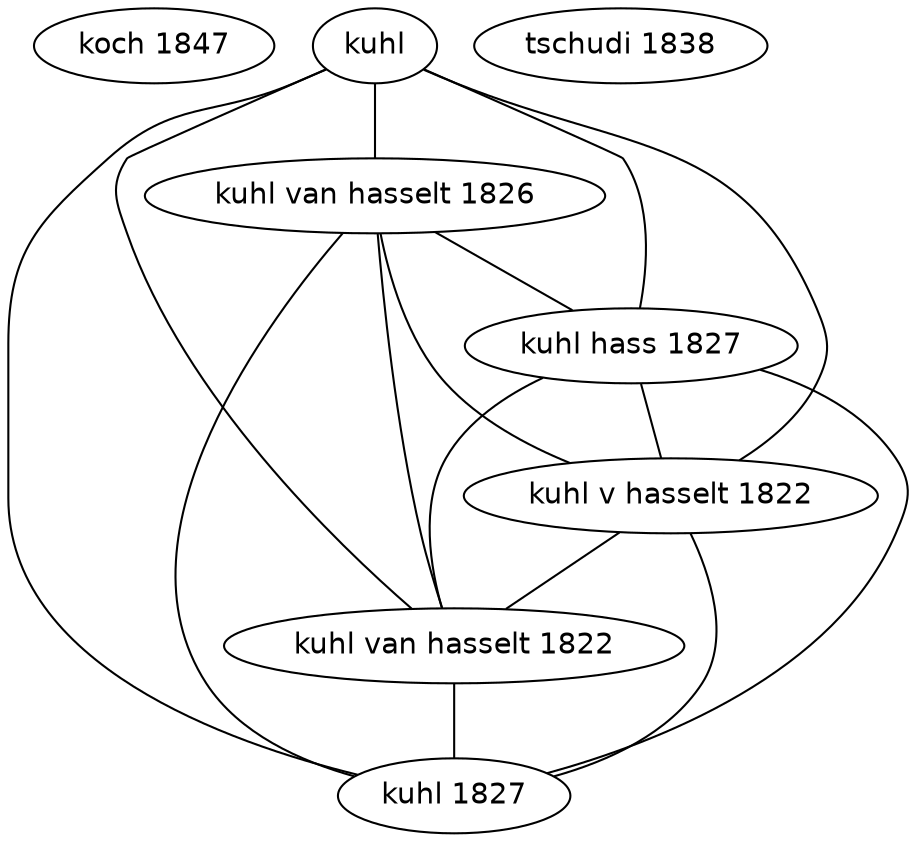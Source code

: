graph G {
graph [fontname = "helvetica"];
node [fontname = "helvetica"];
edge [fontname = "helvetica"];
4512276 [label="koch 1847"];
4006696 [label="kuhl"];
1941028 [label="kuhl van hasselt 1826"];
1289391 [label="kuhl hass 1827"];
1216033 [label="kuhl v hasselt 1822"];
414573 [label="tschudi 1838"];
347547 [label="kuhl van hasselt 1822"];
/*84314 [label=""];*/
21800 [label="kuhl 1827"];
4006696 -- 1941028 ;
4006696 -- 1289391 ;
4006696 -- 1216033 ;
4006696 -- 347547 ;
4006696 -- 21800 ;
1941028 -- 1289391 ;
1941028 -- 1216033 ;
1941028 -- 347547 ;
1941028 -- 21800 ;
1289391 -- 1216033;
1289391 -- 347547;
1289391 -- 21800;
1216033 -- 347547 ;
1216033 -- 21800;
347547 -- 21800 ;
}

